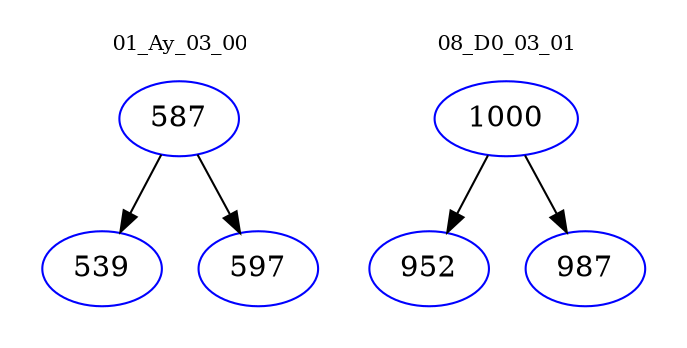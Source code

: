 digraph{
subgraph cluster_0 {
color = white
label = "01_Ay_03_00";
fontsize=10;
T0_587 [label="587", color="blue"]
T0_587 -> T0_539 [color="black"]
T0_539 [label="539", color="blue"]
T0_587 -> T0_597 [color="black"]
T0_597 [label="597", color="blue"]
}
subgraph cluster_1 {
color = white
label = "08_D0_03_01";
fontsize=10;
T1_1000 [label="1000", color="blue"]
T1_1000 -> T1_952 [color="black"]
T1_952 [label="952", color="blue"]
T1_1000 -> T1_987 [color="black"]
T1_987 [label="987", color="blue"]
}
}
